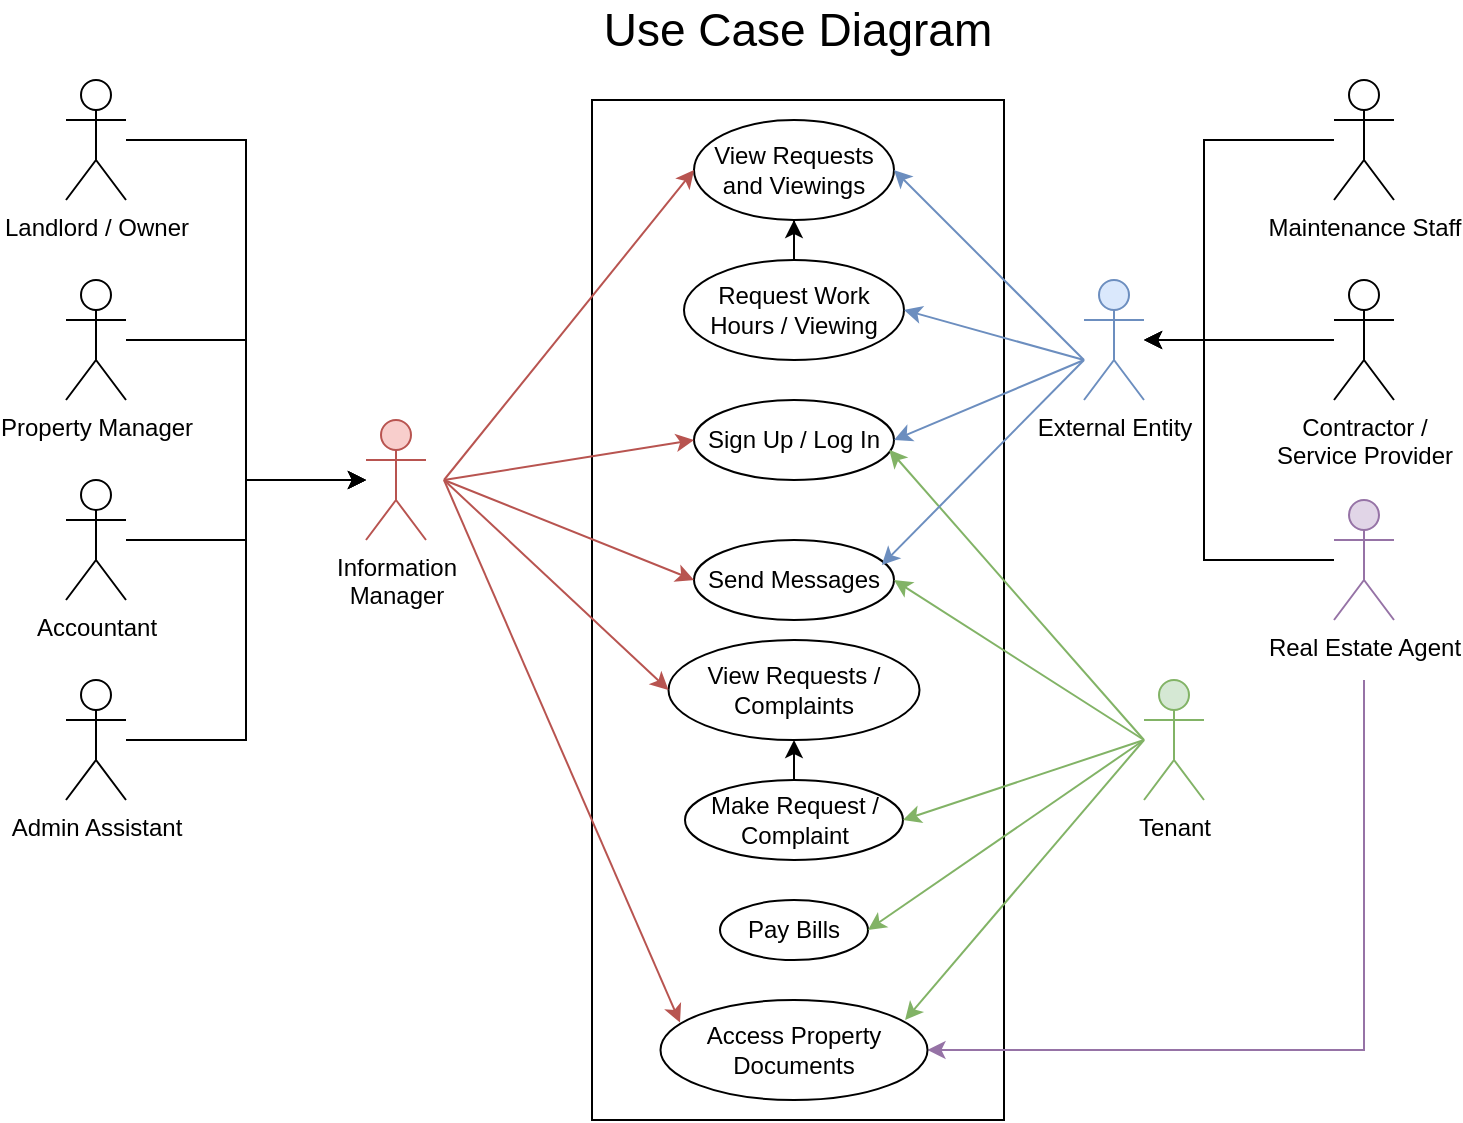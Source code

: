 <mxfile version="26.1.1">
  <diagram name="Page-1" id="4bTWGJCxwV2r7xIr8A9E">
    <mxGraphModel dx="856" dy="650" grid="1" gridSize="10" guides="1" tooltips="1" connect="1" arrows="1" fold="1" page="1" pageScale="1" pageWidth="827" pageHeight="1169" math="0" shadow="0">
      <root>
        <mxCell id="0" />
        <mxCell id="1" parent="0" />
        <mxCell id="goMDMj7xH7555VtS0r5T-73" value="" style="rounded=0;whiteSpace=wrap;html=1;" vertex="1" parent="1">
          <mxGeometry x="301" y="60" width="206" height="510" as="geometry" />
        </mxCell>
        <mxCell id="goMDMj7xH7555VtS0r5T-3" value="View Requests and Viewings" style="ellipse;whiteSpace=wrap;html=1;" vertex="1" parent="1">
          <mxGeometry x="352" y="70" width="100" height="50" as="geometry" />
        </mxCell>
        <mxCell id="goMDMj7xH7555VtS0r5T-75" style="edgeStyle=orthogonalEdgeStyle;rounded=0;orthogonalLoop=1;jettySize=auto;html=1;" edge="1" parent="1" source="goMDMj7xH7555VtS0r5T-4" target="goMDMj7xH7555VtS0r5T-3">
          <mxGeometry relative="1" as="geometry" />
        </mxCell>
        <mxCell id="goMDMj7xH7555VtS0r5T-4" value="Request Work Hours / Viewing" style="ellipse;whiteSpace=wrap;html=1;" vertex="1" parent="1">
          <mxGeometry x="347" y="140" width="110" height="50" as="geometry" />
        </mxCell>
        <mxCell id="goMDMj7xH7555VtS0r5T-7" value="Sign Up / Log In" style="ellipse;whiteSpace=wrap;html=1;" vertex="1" parent="1">
          <mxGeometry x="352" y="210" width="100" height="40" as="geometry" />
        </mxCell>
        <mxCell id="goMDMj7xH7555VtS0r5T-8" value="Send Messages" style="ellipse;whiteSpace=wrap;html=1;" vertex="1" parent="1">
          <mxGeometry x="352" y="280" width="100" height="40" as="geometry" />
        </mxCell>
        <mxCell id="goMDMj7xH7555VtS0r5T-76" style="edgeStyle=orthogonalEdgeStyle;rounded=0;orthogonalLoop=1;jettySize=auto;html=1;" edge="1" parent="1" source="goMDMj7xH7555VtS0r5T-9" target="goMDMj7xH7555VtS0r5T-67">
          <mxGeometry relative="1" as="geometry" />
        </mxCell>
        <mxCell id="goMDMj7xH7555VtS0r5T-9" value="Make Request / Complaint" style="ellipse;whiteSpace=wrap;html=1;" vertex="1" parent="1">
          <mxGeometry x="347.5" y="400" width="109" height="40" as="geometry" />
        </mxCell>
        <mxCell id="goMDMj7xH7555VtS0r5T-10" value="Pay Bills" style="ellipse;whiteSpace=wrap;html=1;" vertex="1" parent="1">
          <mxGeometry x="365" y="460" width="74" height="30" as="geometry" />
        </mxCell>
        <mxCell id="goMDMj7xH7555VtS0r5T-30" style="edgeStyle=orthogonalEdgeStyle;rounded=0;orthogonalLoop=1;jettySize=auto;html=1;" edge="1" parent="1" source="goMDMj7xH7555VtS0r5T-12" target="goMDMj7xH7555VtS0r5T-21">
          <mxGeometry relative="1" as="geometry">
            <Array as="points">
              <mxPoint x="128" y="80" />
              <mxPoint x="128" y="250" />
            </Array>
          </mxGeometry>
        </mxCell>
        <mxCell id="goMDMj7xH7555VtS0r5T-12" value="Landlord / Owner" style="shape=umlActor;verticalLabelPosition=bottom;verticalAlign=top;html=1;outlineConnect=0;" vertex="1" parent="1">
          <mxGeometry x="38" y="50" width="30" height="60" as="geometry" />
        </mxCell>
        <mxCell id="goMDMj7xH7555VtS0r5T-29" style="edgeStyle=orthogonalEdgeStyle;rounded=0;orthogonalLoop=1;jettySize=auto;html=1;" edge="1" parent="1" source="goMDMj7xH7555VtS0r5T-13" target="goMDMj7xH7555VtS0r5T-21">
          <mxGeometry relative="1" as="geometry">
            <Array as="points">
              <mxPoint x="128" y="180" />
              <mxPoint x="128" y="250" />
            </Array>
          </mxGeometry>
        </mxCell>
        <mxCell id="goMDMj7xH7555VtS0r5T-13" value="Property Manager&lt;div&gt;&lt;br&gt;&lt;/div&gt;" style="shape=umlActor;verticalLabelPosition=bottom;verticalAlign=top;html=1;outlineConnect=0;" vertex="1" parent="1">
          <mxGeometry x="38" y="150" width="30" height="60" as="geometry" />
        </mxCell>
        <mxCell id="goMDMj7xH7555VtS0r5T-39" style="edgeStyle=orthogonalEdgeStyle;rounded=0;orthogonalLoop=1;jettySize=auto;html=1;" edge="1" parent="1" source="goMDMj7xH7555VtS0r5T-14" target="goMDMj7xH7555VtS0r5T-32">
          <mxGeometry relative="1" as="geometry">
            <Array as="points">
              <mxPoint x="607" y="290" />
              <mxPoint x="607" y="180" />
            </Array>
          </mxGeometry>
        </mxCell>
        <mxCell id="goMDMj7xH7555VtS0r5T-77" style="edgeStyle=orthogonalEdgeStyle;rounded=0;orthogonalLoop=1;jettySize=auto;html=1;entryX=1;entryY=0.5;entryDx=0;entryDy=0;fillColor=#e1d5e7;strokeColor=#9673a6;" edge="1" parent="1" target="goMDMj7xH7555VtS0r5T-61">
          <mxGeometry relative="1" as="geometry">
            <mxPoint x="687" y="350" as="sourcePoint" />
            <Array as="points">
              <mxPoint x="687" y="535" />
            </Array>
          </mxGeometry>
        </mxCell>
        <mxCell id="goMDMj7xH7555VtS0r5T-14" value="Real Estate Agent" style="shape=umlActor;verticalLabelPosition=bottom;verticalAlign=top;html=1;outlineConnect=0;fillColor=#e1d5e7;strokeColor=#9673a6;" vertex="1" parent="1">
          <mxGeometry x="672" y="260" width="30" height="60" as="geometry" />
        </mxCell>
        <mxCell id="goMDMj7xH7555VtS0r5T-15" value="Tenant" style="shape=umlActor;verticalLabelPosition=bottom;verticalAlign=top;html=1;outlineConnect=0;fillColor=#d5e8d4;strokeColor=#82b366;" vertex="1" parent="1">
          <mxGeometry x="577" y="350" width="30" height="60" as="geometry" />
        </mxCell>
        <mxCell id="goMDMj7xH7555VtS0r5T-27" style="edgeStyle=orthogonalEdgeStyle;rounded=0;orthogonalLoop=1;jettySize=auto;html=1;" edge="1" parent="1" source="goMDMj7xH7555VtS0r5T-16" target="goMDMj7xH7555VtS0r5T-21">
          <mxGeometry relative="1" as="geometry" />
        </mxCell>
        <mxCell id="goMDMj7xH7555VtS0r5T-16" value="Accountant&lt;div&gt;&lt;br&gt;&lt;/div&gt;" style="shape=umlActor;verticalLabelPosition=bottom;verticalAlign=top;html=1;outlineConnect=0;" vertex="1" parent="1">
          <mxGeometry x="38" y="250" width="30" height="60" as="geometry" />
        </mxCell>
        <mxCell id="goMDMj7xH7555VtS0r5T-28" style="edgeStyle=orthogonalEdgeStyle;rounded=0;orthogonalLoop=1;jettySize=auto;html=1;" edge="1" parent="1" source="goMDMj7xH7555VtS0r5T-17" target="goMDMj7xH7555VtS0r5T-21">
          <mxGeometry relative="1" as="geometry">
            <Array as="points">
              <mxPoint x="128" y="380" />
              <mxPoint x="128" y="250" />
            </Array>
          </mxGeometry>
        </mxCell>
        <mxCell id="goMDMj7xH7555VtS0r5T-17" value="&lt;div&gt;Admin Assistant&lt;/div&gt;" style="shape=umlActor;verticalLabelPosition=bottom;verticalAlign=top;html=1;outlineConnect=0;" vertex="1" parent="1">
          <mxGeometry x="38" y="350" width="30" height="60" as="geometry" />
        </mxCell>
        <mxCell id="goMDMj7xH7555VtS0r5T-38" style="edgeStyle=orthogonalEdgeStyle;rounded=0;orthogonalLoop=1;jettySize=auto;html=1;" edge="1" parent="1" source="goMDMj7xH7555VtS0r5T-18" target="goMDMj7xH7555VtS0r5T-32">
          <mxGeometry relative="1" as="geometry">
            <Array as="points">
              <mxPoint x="607" y="80" />
              <mxPoint x="607" y="180" />
            </Array>
          </mxGeometry>
        </mxCell>
        <mxCell id="goMDMj7xH7555VtS0r5T-18" value="&lt;div&gt;Maintenance Staff&lt;/div&gt;" style="shape=umlActor;verticalLabelPosition=bottom;verticalAlign=top;html=1;outlineConnect=0;" vertex="1" parent="1">
          <mxGeometry x="672" y="50" width="30" height="60" as="geometry" />
        </mxCell>
        <mxCell id="goMDMj7xH7555VtS0r5T-37" style="edgeStyle=orthogonalEdgeStyle;rounded=0;orthogonalLoop=1;jettySize=auto;html=1;" edge="1" parent="1" source="goMDMj7xH7555VtS0r5T-19" target="goMDMj7xH7555VtS0r5T-32">
          <mxGeometry relative="1" as="geometry" />
        </mxCell>
        <mxCell id="goMDMj7xH7555VtS0r5T-19" value="&lt;div&gt;Contractor / &lt;br&gt;Service Provider&lt;/div&gt;" style="shape=umlActor;verticalLabelPosition=bottom;verticalAlign=top;html=1;outlineConnect=0;" vertex="1" parent="1">
          <mxGeometry x="672" y="150" width="30" height="60" as="geometry" />
        </mxCell>
        <mxCell id="goMDMj7xH7555VtS0r5T-21" value="&lt;div&gt;Information&lt;br&gt;Manager&lt;/div&gt;" style="shape=umlActor;verticalLabelPosition=bottom;verticalAlign=top;html=1;outlineConnect=0;fillColor=#f8cecc;strokeColor=#b85450;" vertex="1" parent="1">
          <mxGeometry x="188" y="220" width="30" height="60" as="geometry" />
        </mxCell>
        <mxCell id="goMDMj7xH7555VtS0r5T-32" value="External Entity" style="shape=umlActor;verticalLabelPosition=bottom;verticalAlign=top;html=1;outlineConnect=0;fillColor=#dae8fc;strokeColor=#6c8ebf;" vertex="1" parent="1">
          <mxGeometry x="547" y="150" width="30" height="60" as="geometry" />
        </mxCell>
        <mxCell id="goMDMj7xH7555VtS0r5T-49" value="" style="endArrow=classic;html=1;rounded=0;entryX=1;entryY=0.5;entryDx=0;entryDy=0;fillColor=#dae8fc;strokeColor=#6c8ebf;" edge="1" parent="1" target="goMDMj7xH7555VtS0r5T-4">
          <mxGeometry width="50" height="50" relative="1" as="geometry">
            <mxPoint x="547" y="190" as="sourcePoint" />
            <mxPoint x="397" y="220" as="targetPoint" />
          </mxGeometry>
        </mxCell>
        <mxCell id="goMDMj7xH7555VtS0r5T-50" value="" style="endArrow=classic;html=1;rounded=0;entryX=1;entryY=0.5;entryDx=0;entryDy=0;fillColor=#dae8fc;strokeColor=#6c8ebf;" edge="1" parent="1" target="goMDMj7xH7555VtS0r5T-7">
          <mxGeometry width="50" height="50" relative="1" as="geometry">
            <mxPoint x="547" y="190" as="sourcePoint" />
            <mxPoint x="467" y="125" as="targetPoint" />
          </mxGeometry>
        </mxCell>
        <mxCell id="goMDMj7xH7555VtS0r5T-51" value="" style="endArrow=classic;html=1;rounded=0;entryX=0.976;entryY=0.621;entryDx=0;entryDy=0;entryPerimeter=0;fillColor=#d5e8d4;strokeColor=#82b366;" edge="1" parent="1" target="goMDMj7xH7555VtS0r5T-7">
          <mxGeometry width="50" height="50" relative="1" as="geometry">
            <mxPoint x="577" y="380" as="sourcePoint" />
            <mxPoint x="441" y="410" as="targetPoint" />
          </mxGeometry>
        </mxCell>
        <mxCell id="goMDMj7xH7555VtS0r5T-52" value="" style="endArrow=classic;html=1;rounded=0;entryX=1;entryY=0.5;entryDx=0;entryDy=0;fillColor=#d5e8d4;strokeColor=#82b366;" edge="1" parent="1" target="goMDMj7xH7555VtS0r5T-9">
          <mxGeometry width="50" height="50" relative="1" as="geometry">
            <mxPoint x="577" y="380" as="sourcePoint" />
            <mxPoint x="429" y="255" as="targetPoint" />
          </mxGeometry>
        </mxCell>
        <mxCell id="goMDMj7xH7555VtS0r5T-53" value="" style="endArrow=classic;html=1;rounded=0;entryX=1;entryY=0.5;entryDx=0;entryDy=0;fillColor=#d5e8d4;strokeColor=#82b366;" edge="1" parent="1" target="goMDMj7xH7555VtS0r5T-10">
          <mxGeometry width="50" height="50" relative="1" as="geometry">
            <mxPoint x="577" y="380" as="sourcePoint" />
            <mxPoint x="439" y="265" as="targetPoint" />
          </mxGeometry>
        </mxCell>
        <mxCell id="goMDMj7xH7555VtS0r5T-55" value="" style="endArrow=classic;html=1;rounded=0;entryX=1;entryY=0.5;entryDx=0;entryDy=0;fillColor=#d5e8d4;strokeColor=#82b366;" edge="1" parent="1" target="goMDMj7xH7555VtS0r5T-8">
          <mxGeometry width="50" height="50" relative="1" as="geometry">
            <mxPoint x="577" y="380" as="sourcePoint" />
            <mxPoint x="467" y="430" as="targetPoint" />
          </mxGeometry>
        </mxCell>
        <mxCell id="goMDMj7xH7555VtS0r5T-56" value="" style="endArrow=classic;html=1;rounded=0;entryX=0.939;entryY=0.312;entryDx=0;entryDy=0;entryPerimeter=0;fillColor=#dae8fc;strokeColor=#6c8ebf;" edge="1" parent="1" target="goMDMj7xH7555VtS0r5T-8">
          <mxGeometry width="50" height="50" relative="1" as="geometry">
            <mxPoint x="547" y="190" as="sourcePoint" />
            <mxPoint x="431" y="250" as="targetPoint" />
          </mxGeometry>
        </mxCell>
        <mxCell id="goMDMj7xH7555VtS0r5T-59" value="" style="endArrow=classic;html=1;rounded=0;entryX=0;entryY=0.5;entryDx=0;entryDy=0;fillColor=#f8cecc;strokeColor=#b85450;" edge="1" parent="1" target="goMDMj7xH7555VtS0r5T-8">
          <mxGeometry width="50" height="50" relative="1" as="geometry">
            <mxPoint x="227" y="250" as="sourcePoint" />
            <mxPoint x="367" y="230" as="targetPoint" />
          </mxGeometry>
        </mxCell>
        <mxCell id="goMDMj7xH7555VtS0r5T-61" value="Access Property Documents" style="ellipse;whiteSpace=wrap;html=1;" vertex="1" parent="1">
          <mxGeometry x="335.25" y="510" width="133.5" height="50" as="geometry" />
        </mxCell>
        <mxCell id="goMDMj7xH7555VtS0r5T-62" value="" style="endArrow=classic;html=1;rounded=0;entryX=0.073;entryY=0.226;entryDx=0;entryDy=0;fillColor=#f8cecc;strokeColor=#b85450;entryPerimeter=0;" edge="1" parent="1" target="goMDMj7xH7555VtS0r5T-61">
          <mxGeometry width="50" height="50" relative="1" as="geometry">
            <mxPoint x="227" y="250" as="sourcePoint" />
            <mxPoint x="362" y="310" as="targetPoint" />
            <Array as="points" />
          </mxGeometry>
        </mxCell>
        <mxCell id="goMDMj7xH7555VtS0r5T-63" value="" style="endArrow=classic;html=1;rounded=0;entryX=0.916;entryY=0.2;entryDx=0;entryDy=0;fillColor=#d5e8d4;strokeColor=#82b366;entryPerimeter=0;" edge="1" parent="1" target="goMDMj7xH7555VtS0r5T-61">
          <mxGeometry width="50" height="50" relative="1" as="geometry">
            <mxPoint x="577" y="380" as="sourcePoint" />
            <mxPoint x="449" y="425" as="targetPoint" />
          </mxGeometry>
        </mxCell>
        <mxCell id="goMDMj7xH7555VtS0r5T-64" value="" style="endArrow=classic;html=1;rounded=0;entryX=0;entryY=0.5;entryDx=0;entryDy=0;fillColor=#f8cecc;strokeColor=#b85450;" edge="1" parent="1" target="goMDMj7xH7555VtS0r5T-7">
          <mxGeometry width="50" height="50" relative="1" as="geometry">
            <mxPoint x="227" y="250" as="sourcePoint" />
            <mxPoint x="362" y="310" as="targetPoint" />
          </mxGeometry>
        </mxCell>
        <mxCell id="goMDMj7xH7555VtS0r5T-65" value="" style="endArrow=classic;html=1;rounded=0;entryX=1;entryY=0.5;entryDx=0;entryDy=0;fillColor=#dae8fc;strokeColor=#6c8ebf;" edge="1" parent="1" target="goMDMj7xH7555VtS0r5T-3">
          <mxGeometry width="50" height="50" relative="1" as="geometry">
            <mxPoint x="547" y="190" as="sourcePoint" />
            <mxPoint x="467" y="175" as="targetPoint" />
          </mxGeometry>
        </mxCell>
        <mxCell id="goMDMj7xH7555VtS0r5T-66" value="" style="endArrow=classic;html=1;rounded=0;fillColor=#f8cecc;strokeColor=#b85450;entryX=0;entryY=0.5;entryDx=0;entryDy=0;" edge="1" parent="1" target="goMDMj7xH7555VtS0r5T-3">
          <mxGeometry width="50" height="50" relative="1" as="geometry">
            <mxPoint x="227" y="250" as="sourcePoint" />
            <mxPoint x="347" y="110" as="targetPoint" />
          </mxGeometry>
        </mxCell>
        <mxCell id="goMDMj7xH7555VtS0r5T-67" value="View Requests / Complaints" style="ellipse;whiteSpace=wrap;html=1;" vertex="1" parent="1">
          <mxGeometry x="339.25" y="330" width="125.5" height="50" as="geometry" />
        </mxCell>
        <mxCell id="goMDMj7xH7555VtS0r5T-68" value="" style="endArrow=classic;html=1;rounded=0;entryX=0;entryY=0.5;entryDx=0;entryDy=0;fillColor=#f8cecc;strokeColor=#b85450;" edge="1" parent="1" target="goMDMj7xH7555VtS0r5T-67">
          <mxGeometry width="50" height="50" relative="1" as="geometry">
            <mxPoint x="227" y="250" as="sourcePoint" />
            <mxPoint x="361" y="310" as="targetPoint" />
          </mxGeometry>
        </mxCell>
        <mxCell id="goMDMj7xH7555VtS0r5T-71" value="Use Case Diagram" style="text;html=1;align=center;verticalAlign=middle;whiteSpace=wrap;rounded=0;fontSize=23;" vertex="1" parent="1">
          <mxGeometry x="298.88" y="10" width="210.25" height="30" as="geometry" />
        </mxCell>
      </root>
    </mxGraphModel>
  </diagram>
</mxfile>
